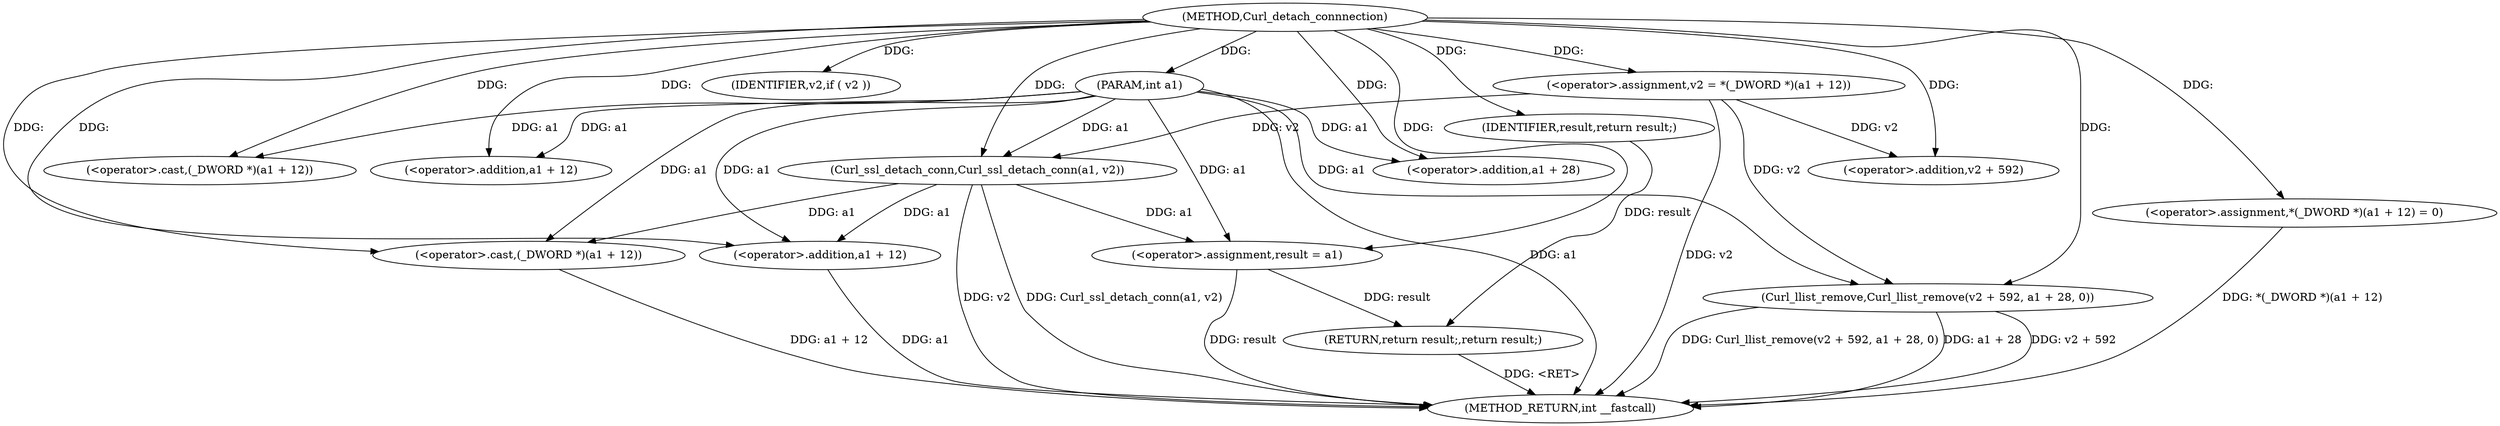 digraph Curl_detach_connnection {  
"1000103" [label = "(METHOD,Curl_detach_connnection)" ]
"1000143" [label = "(METHOD_RETURN,int __fastcall)" ]
"1000104" [label = "(PARAM,int a1)" ]
"1000108" [label = "(<operator>.assignment,v2 = *(_DWORD *)(a1 + 12))" ]
"1000111" [label = "(<operator>.cast,(_DWORD *)(a1 + 12))" ]
"1000113" [label = "(<operator>.addition,a1 + 12)" ]
"1000117" [label = "(IDENTIFIER,v2,if ( v2 ))" ]
"1000119" [label = "(Curl_llist_remove,Curl_llist_remove(v2 + 592, a1 + 28, 0))" ]
"1000120" [label = "(<operator>.addition,v2 + 592)" ]
"1000123" [label = "(<operator>.addition,a1 + 28)" ]
"1000127" [label = "(Curl_ssl_detach_conn,Curl_ssl_detach_conn(a1, v2))" ]
"1000130" [label = "(<operator>.assignment,result = a1)" ]
"1000133" [label = "(<operator>.assignment,*(_DWORD *)(a1 + 12) = 0)" ]
"1000135" [label = "(<operator>.cast,(_DWORD *)(a1 + 12))" ]
"1000137" [label = "(<operator>.addition,a1 + 12)" ]
"1000141" [label = "(RETURN,return result;,return result;)" ]
"1000142" [label = "(IDENTIFIER,result,return result;)" ]
  "1000141" -> "1000143"  [ label = "DDG: <RET>"] 
  "1000108" -> "1000143"  [ label = "DDG: v2"] 
  "1000119" -> "1000143"  [ label = "DDG: Curl_llist_remove(v2 + 592, a1 + 28, 0)"] 
  "1000137" -> "1000143"  [ label = "DDG: a1"] 
  "1000104" -> "1000143"  [ label = "DDG: a1"] 
  "1000130" -> "1000143"  [ label = "DDG: result"] 
  "1000127" -> "1000143"  [ label = "DDG: v2"] 
  "1000119" -> "1000143"  [ label = "DDG: a1 + 28"] 
  "1000127" -> "1000143"  [ label = "DDG: Curl_ssl_detach_conn(a1, v2)"] 
  "1000119" -> "1000143"  [ label = "DDG: v2 + 592"] 
  "1000135" -> "1000143"  [ label = "DDG: a1 + 12"] 
  "1000133" -> "1000143"  [ label = "DDG: *(_DWORD *)(a1 + 12)"] 
  "1000103" -> "1000104"  [ label = "DDG: "] 
  "1000103" -> "1000108"  [ label = "DDG: "] 
  "1000104" -> "1000111"  [ label = "DDG: a1"] 
  "1000103" -> "1000111"  [ label = "DDG: "] 
  "1000104" -> "1000113"  [ label = "DDG: a1"] 
  "1000103" -> "1000113"  [ label = "DDG: "] 
  "1000103" -> "1000117"  [ label = "DDG: "] 
  "1000108" -> "1000119"  [ label = "DDG: v2"] 
  "1000103" -> "1000119"  [ label = "DDG: "] 
  "1000108" -> "1000120"  [ label = "DDG: v2"] 
  "1000103" -> "1000120"  [ label = "DDG: "] 
  "1000104" -> "1000119"  [ label = "DDG: a1"] 
  "1000104" -> "1000123"  [ label = "DDG: a1"] 
  "1000103" -> "1000123"  [ label = "DDG: "] 
  "1000104" -> "1000127"  [ label = "DDG: a1"] 
  "1000103" -> "1000127"  [ label = "DDG: "] 
  "1000108" -> "1000127"  [ label = "DDG: v2"] 
  "1000127" -> "1000130"  [ label = "DDG: a1"] 
  "1000104" -> "1000130"  [ label = "DDG: a1"] 
  "1000103" -> "1000130"  [ label = "DDG: "] 
  "1000103" -> "1000133"  [ label = "DDG: "] 
  "1000104" -> "1000135"  [ label = "DDG: a1"] 
  "1000103" -> "1000135"  [ label = "DDG: "] 
  "1000127" -> "1000135"  [ label = "DDG: a1"] 
  "1000104" -> "1000137"  [ label = "DDG: a1"] 
  "1000103" -> "1000137"  [ label = "DDG: "] 
  "1000127" -> "1000137"  [ label = "DDG: a1"] 
  "1000142" -> "1000141"  [ label = "DDG: result"] 
  "1000130" -> "1000141"  [ label = "DDG: result"] 
  "1000103" -> "1000142"  [ label = "DDG: "] 
}

